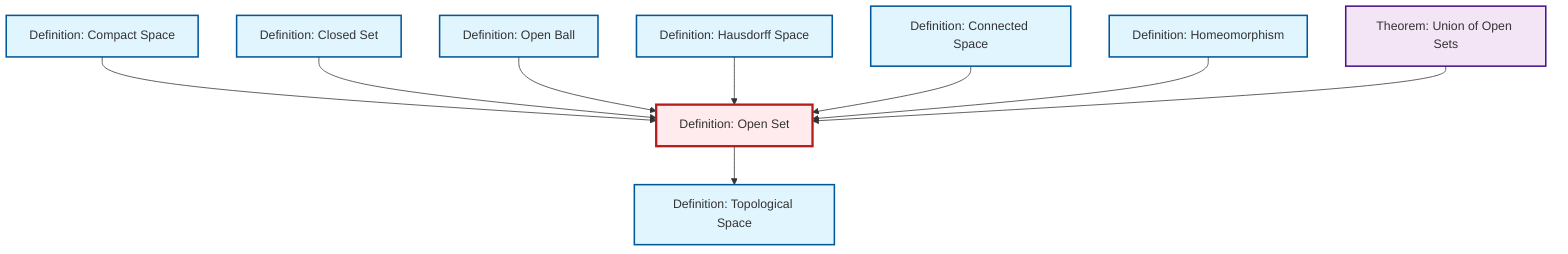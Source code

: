 graph TD
    classDef definition fill:#e1f5fe,stroke:#01579b,stroke-width:2px
    classDef theorem fill:#f3e5f5,stroke:#4a148c,stroke-width:2px
    classDef axiom fill:#fff3e0,stroke:#e65100,stroke-width:2px
    classDef example fill:#e8f5e9,stroke:#1b5e20,stroke-width:2px
    classDef current fill:#ffebee,stroke:#b71c1c,stroke-width:3px
    def-open-set["Definition: Open Set"]:::definition
    def-connected["Definition: Connected Space"]:::definition
    def-compact["Definition: Compact Space"]:::definition
    def-closed-set["Definition: Closed Set"]:::definition
    def-homeomorphism["Definition: Homeomorphism"]:::definition
    def-open-ball["Definition: Open Ball"]:::definition
    thm-union-open-sets["Theorem: Union of Open Sets"]:::theorem
    def-hausdorff["Definition: Hausdorff Space"]:::definition
    def-topological-space["Definition: Topological Space"]:::definition
    def-open-set --> def-topological-space
    def-compact --> def-open-set
    def-closed-set --> def-open-set
    def-open-ball --> def-open-set
    def-hausdorff --> def-open-set
    def-connected --> def-open-set
    def-homeomorphism --> def-open-set
    thm-union-open-sets --> def-open-set
    class def-open-set current